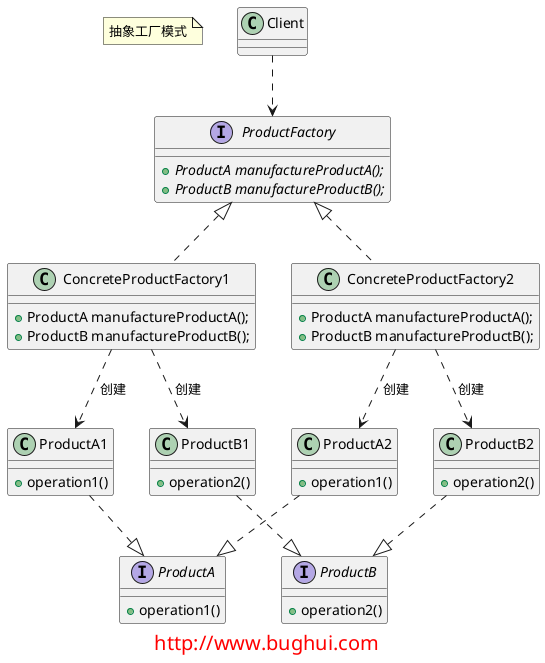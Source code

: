 @startuml

note "抽象工厂模式" as name

interface ProductFactory {
    + {abstract} ProductA manufactureProductA();
    + {abstract} ProductB manufactureProductB();
}

class ConcreteProductFactory1 implements ProductFactory{
    + ProductA manufactureProductA();
    + ProductB manufactureProductB();
}

class ProductA1{
    + operation1()
}

class ProductB1{
    + operation2()
}

class ConcreteProductFactory2 implements ProductFactory{
    + ProductA manufactureProductA();
    + ProductB manufactureProductB();
}

class ProductA2 {
    + operation1()
}

class ProductB2 {
    + operation2()
}

ConcreteProductFactory1 ..> ProductA1 : 创建
ConcreteProductFactory1 ..> ProductB1 : 创建

ConcreteProductFactory2 ..> ProductA2 : 创建
ConcreteProductFactory2 ..> ProductB2 : 创建


interface ProductA {
    + operation1()
}

interface ProductB {
    + operation2()
}


ProductA1 ..|> ProductA
ProductB1 ..|> ProductB

ProductA2 ..|> ProductA
ProductB2 ..|> ProductB

class Client{
}


Client ..> ProductFactory

footer
<font size="20" color="red">http://www.bughui.com</font>
endfooter


@enduml